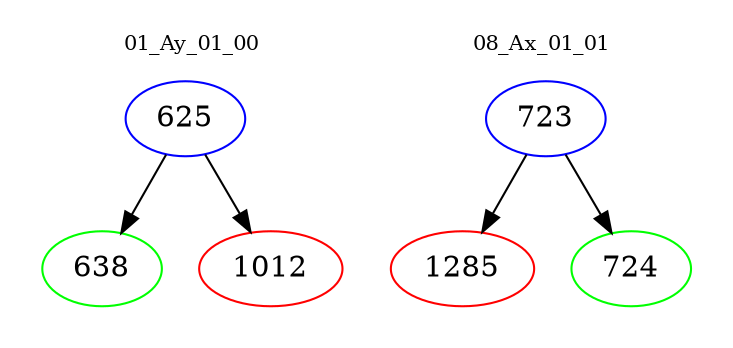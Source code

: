 digraph{
subgraph cluster_0 {
color = white
label = "01_Ay_01_00";
fontsize=10;
T0_625 [label="625", color="blue"]
T0_625 -> T0_638 [color="black"]
T0_638 [label="638", color="green"]
T0_625 -> T0_1012 [color="black"]
T0_1012 [label="1012", color="red"]
}
subgraph cluster_1 {
color = white
label = "08_Ax_01_01";
fontsize=10;
T1_723 [label="723", color="blue"]
T1_723 -> T1_1285 [color="black"]
T1_1285 [label="1285", color="red"]
T1_723 -> T1_724 [color="black"]
T1_724 [label="724", color="green"]
}
}
